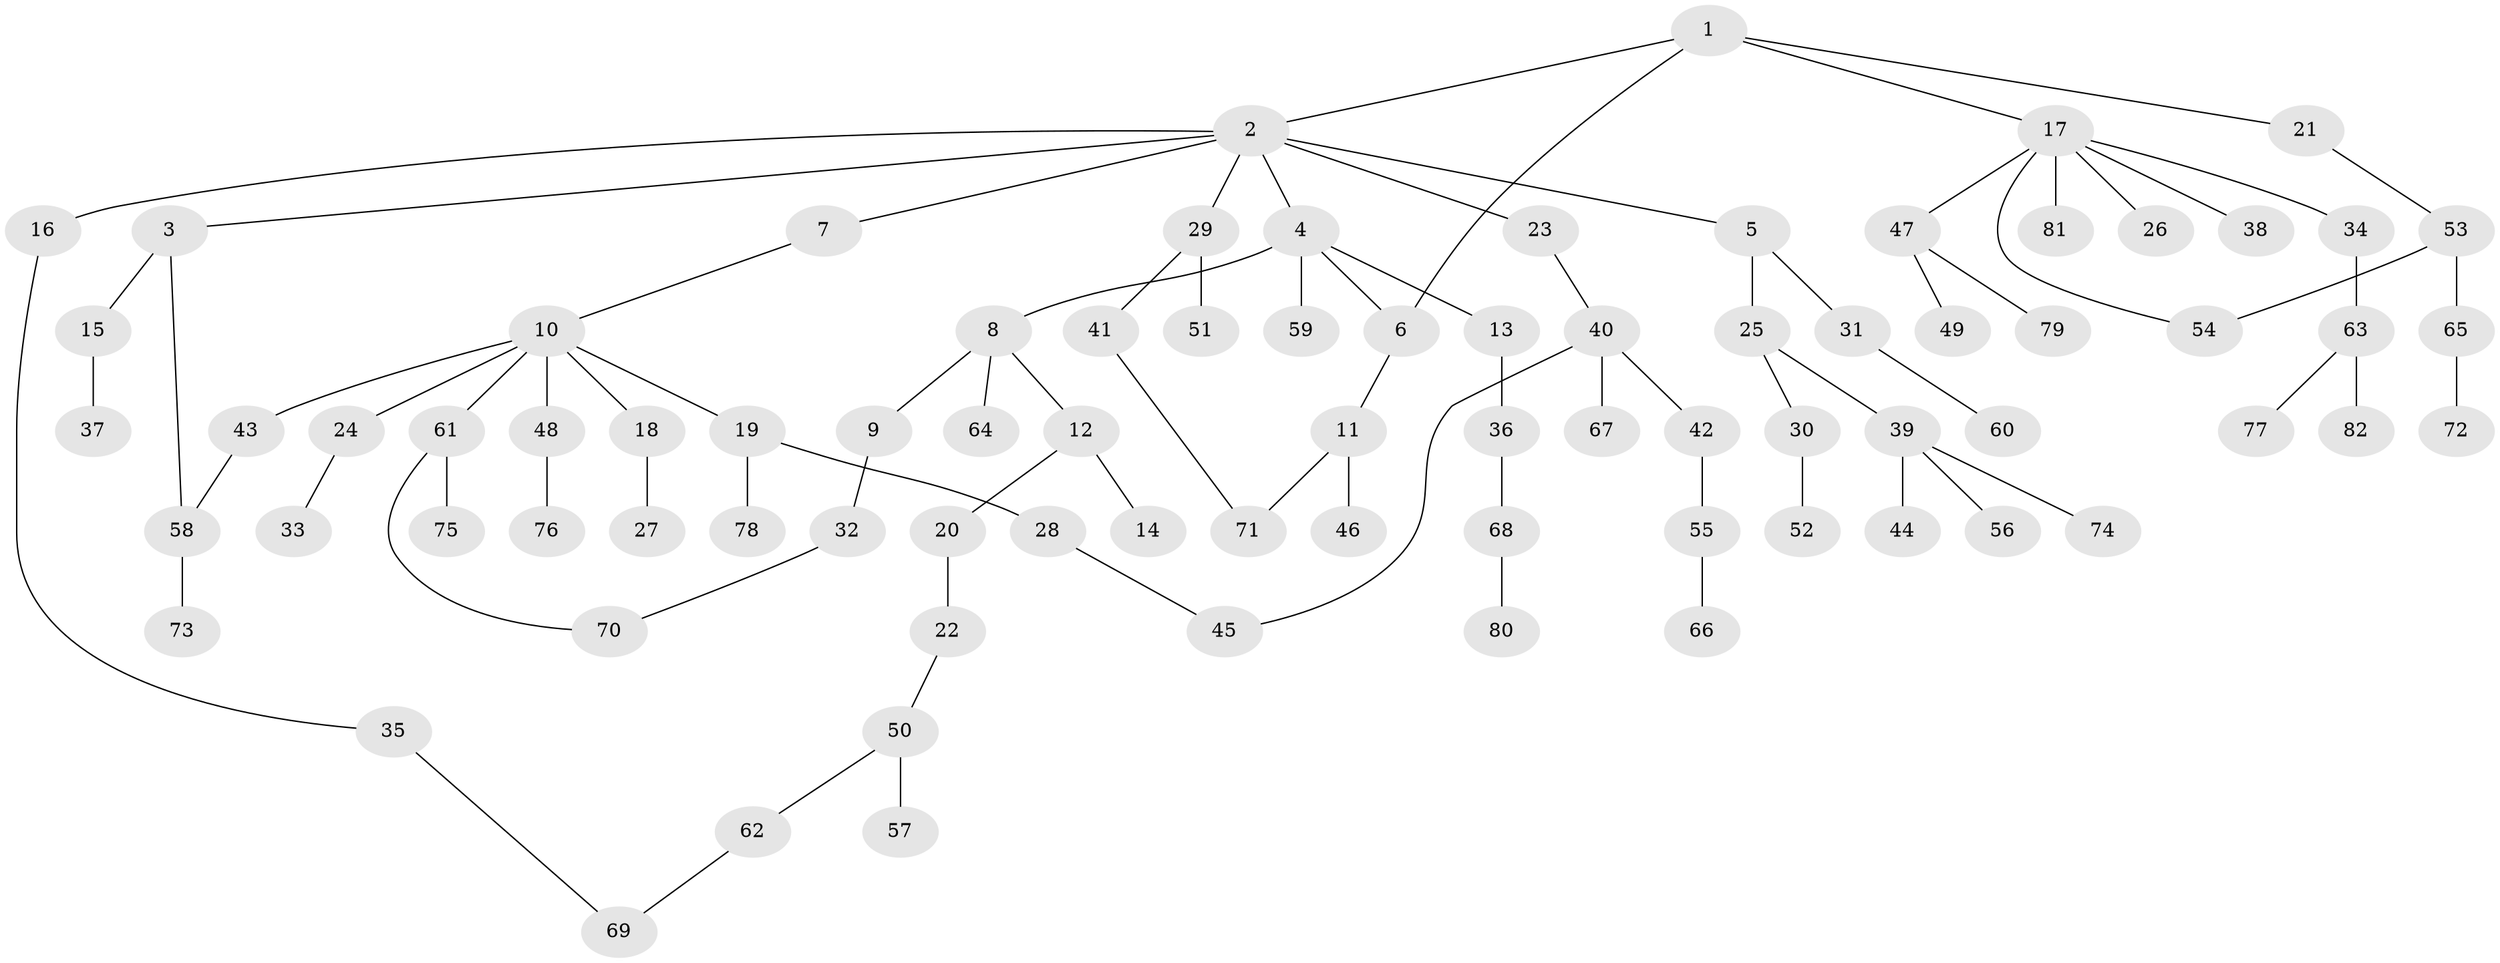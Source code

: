 // coarse degree distribution, {11: 0.038461538461538464, 4: 0.07692307692307693, 2: 0.5, 6: 0.038461538461538464, 3: 0.038461538461538464, 1: 0.3076923076923077}
// Generated by graph-tools (version 1.1) at 2025/49/03/04/25 22:49:04]
// undirected, 82 vertices, 88 edges
graph export_dot {
  node [color=gray90,style=filled];
  1;
  2;
  3;
  4;
  5;
  6;
  7;
  8;
  9;
  10;
  11;
  12;
  13;
  14;
  15;
  16;
  17;
  18;
  19;
  20;
  21;
  22;
  23;
  24;
  25;
  26;
  27;
  28;
  29;
  30;
  31;
  32;
  33;
  34;
  35;
  36;
  37;
  38;
  39;
  40;
  41;
  42;
  43;
  44;
  45;
  46;
  47;
  48;
  49;
  50;
  51;
  52;
  53;
  54;
  55;
  56;
  57;
  58;
  59;
  60;
  61;
  62;
  63;
  64;
  65;
  66;
  67;
  68;
  69;
  70;
  71;
  72;
  73;
  74;
  75;
  76;
  77;
  78;
  79;
  80;
  81;
  82;
  1 -- 2;
  1 -- 17;
  1 -- 21;
  1 -- 6;
  2 -- 3;
  2 -- 4;
  2 -- 5;
  2 -- 7;
  2 -- 16;
  2 -- 23;
  2 -- 29;
  3 -- 15;
  3 -- 58;
  4 -- 6;
  4 -- 8;
  4 -- 13;
  4 -- 59;
  5 -- 25;
  5 -- 31;
  6 -- 11;
  7 -- 10;
  8 -- 9;
  8 -- 12;
  8 -- 64;
  9 -- 32;
  10 -- 18;
  10 -- 19;
  10 -- 24;
  10 -- 43;
  10 -- 48;
  10 -- 61;
  11 -- 46;
  11 -- 71;
  12 -- 14;
  12 -- 20;
  13 -- 36;
  15 -- 37;
  16 -- 35;
  17 -- 26;
  17 -- 34;
  17 -- 38;
  17 -- 47;
  17 -- 54;
  17 -- 81;
  18 -- 27;
  19 -- 28;
  19 -- 78;
  20 -- 22;
  21 -- 53;
  22 -- 50;
  23 -- 40;
  24 -- 33;
  25 -- 30;
  25 -- 39;
  28 -- 45;
  29 -- 41;
  29 -- 51;
  30 -- 52;
  31 -- 60;
  32 -- 70;
  34 -- 63;
  35 -- 69;
  36 -- 68;
  39 -- 44;
  39 -- 56;
  39 -- 74;
  40 -- 42;
  40 -- 45;
  40 -- 67;
  41 -- 71;
  42 -- 55;
  43 -- 58;
  47 -- 49;
  47 -- 79;
  48 -- 76;
  50 -- 57;
  50 -- 62;
  53 -- 65;
  53 -- 54;
  55 -- 66;
  58 -- 73;
  61 -- 70;
  61 -- 75;
  62 -- 69;
  63 -- 77;
  63 -- 82;
  65 -- 72;
  68 -- 80;
}
